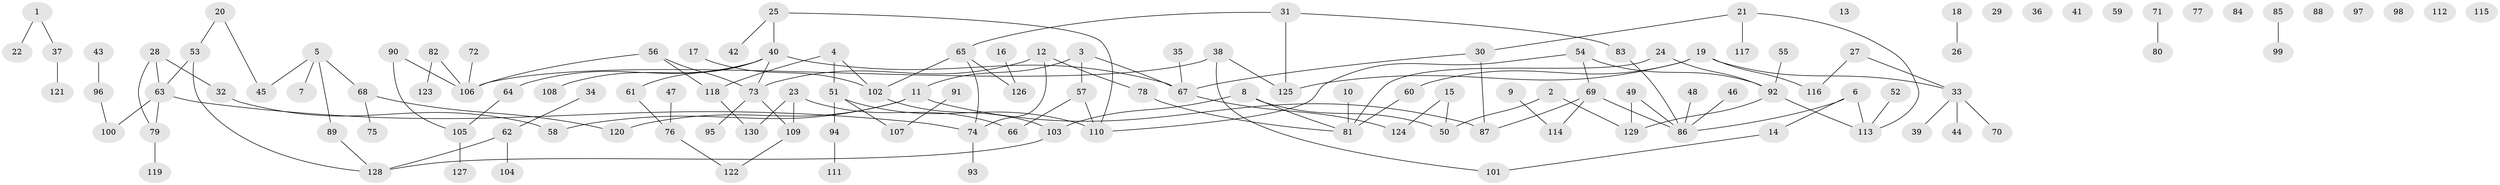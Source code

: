 // coarse degree distribution, {2: 0.21739130434782608, 3: 0.10869565217391304, 5: 0.13043478260869565, 1: 0.30434782608695654, 4: 0.06521739130434782, 0: 0.14130434782608695, 6: 0.03260869565217391}
// Generated by graph-tools (version 1.1) at 2025/41/03/06/25 10:41:23]
// undirected, 130 vertices, 139 edges
graph export_dot {
graph [start="1"]
  node [color=gray90,style=filled];
  1;
  2;
  3;
  4;
  5;
  6;
  7;
  8;
  9;
  10;
  11;
  12;
  13;
  14;
  15;
  16;
  17;
  18;
  19;
  20;
  21;
  22;
  23;
  24;
  25;
  26;
  27;
  28;
  29;
  30;
  31;
  32;
  33;
  34;
  35;
  36;
  37;
  38;
  39;
  40;
  41;
  42;
  43;
  44;
  45;
  46;
  47;
  48;
  49;
  50;
  51;
  52;
  53;
  54;
  55;
  56;
  57;
  58;
  59;
  60;
  61;
  62;
  63;
  64;
  65;
  66;
  67;
  68;
  69;
  70;
  71;
  72;
  73;
  74;
  75;
  76;
  77;
  78;
  79;
  80;
  81;
  82;
  83;
  84;
  85;
  86;
  87;
  88;
  89;
  90;
  91;
  92;
  93;
  94;
  95;
  96;
  97;
  98;
  99;
  100;
  101;
  102;
  103;
  104;
  105;
  106;
  107;
  108;
  109;
  110;
  111;
  112;
  113;
  114;
  115;
  116;
  117;
  118;
  119;
  120;
  121;
  122;
  123;
  124;
  125;
  126;
  127;
  128;
  129;
  130;
  1 -- 22;
  1 -- 37;
  2 -- 50;
  2 -- 129;
  3 -- 11;
  3 -- 57;
  3 -- 67;
  4 -- 51;
  4 -- 102;
  4 -- 118;
  5 -- 7;
  5 -- 45;
  5 -- 68;
  5 -- 89;
  6 -- 14;
  6 -- 86;
  6 -- 113;
  8 -- 50;
  8 -- 81;
  8 -- 103;
  9 -- 114;
  10 -- 81;
  11 -- 58;
  11 -- 87;
  11 -- 120;
  12 -- 73;
  12 -- 74;
  12 -- 78;
  14 -- 101;
  15 -- 50;
  15 -- 124;
  16 -- 126;
  17 -- 102;
  18 -- 26;
  19 -- 33;
  19 -- 60;
  19 -- 116;
  19 -- 125;
  20 -- 45;
  20 -- 53;
  21 -- 30;
  21 -- 113;
  21 -- 117;
  23 -- 66;
  23 -- 109;
  23 -- 130;
  24 -- 81;
  24 -- 92;
  25 -- 40;
  25 -- 42;
  25 -- 110;
  27 -- 33;
  27 -- 116;
  28 -- 32;
  28 -- 63;
  28 -- 79;
  30 -- 67;
  30 -- 87;
  31 -- 65;
  31 -- 83;
  31 -- 125;
  32 -- 58;
  33 -- 39;
  33 -- 44;
  33 -- 70;
  34 -- 62;
  35 -- 67;
  37 -- 121;
  38 -- 101;
  38 -- 106;
  38 -- 125;
  40 -- 61;
  40 -- 64;
  40 -- 67;
  40 -- 73;
  40 -- 108;
  43 -- 96;
  46 -- 86;
  47 -- 76;
  48 -- 86;
  49 -- 86;
  49 -- 129;
  51 -- 94;
  51 -- 107;
  51 -- 110;
  52 -- 113;
  53 -- 63;
  53 -- 128;
  54 -- 69;
  54 -- 92;
  54 -- 110;
  55 -- 92;
  56 -- 73;
  56 -- 106;
  56 -- 118;
  57 -- 66;
  57 -- 110;
  60 -- 81;
  61 -- 76;
  62 -- 104;
  62 -- 128;
  63 -- 74;
  63 -- 79;
  63 -- 100;
  64 -- 105;
  65 -- 74;
  65 -- 102;
  65 -- 126;
  67 -- 124;
  68 -- 75;
  68 -- 120;
  69 -- 86;
  69 -- 87;
  69 -- 114;
  71 -- 80;
  72 -- 106;
  73 -- 95;
  73 -- 109;
  74 -- 93;
  76 -- 122;
  78 -- 81;
  79 -- 119;
  82 -- 106;
  82 -- 123;
  83 -- 86;
  85 -- 99;
  89 -- 128;
  90 -- 105;
  90 -- 106;
  91 -- 107;
  92 -- 113;
  92 -- 129;
  94 -- 111;
  96 -- 100;
  102 -- 103;
  103 -- 128;
  105 -- 127;
  109 -- 122;
  118 -- 130;
}

